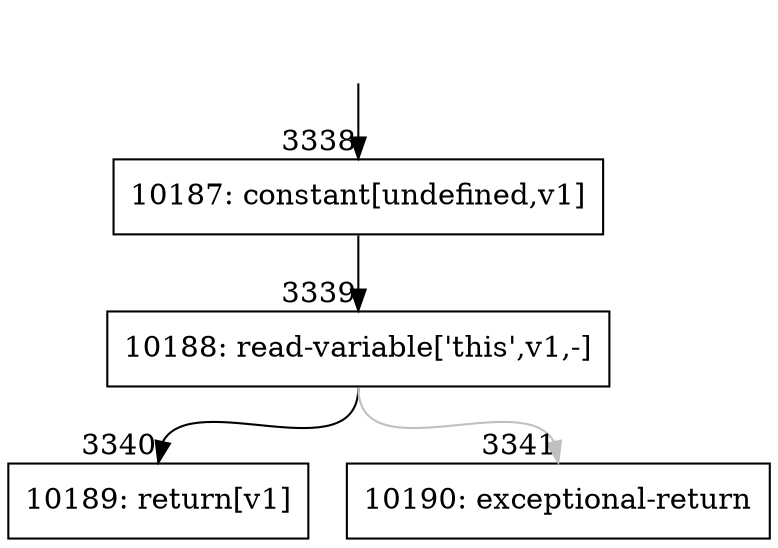 digraph {
rankdir="TD"
BB_entry218[shape=none,label=""];
BB_entry218 -> BB3338 [tailport=s, headport=n, headlabel="    3338"]
BB3338 [shape=record label="{10187: constant[undefined,v1]}" ] 
BB3338 -> BB3339 [tailport=s, headport=n, headlabel="      3339"]
BB3339 [shape=record label="{10188: read-variable['this',v1,-]}" ] 
BB3339 -> BB3340 [tailport=s, headport=n, headlabel="      3340"]
BB3339 -> BB3341 [tailport=s, headport=n, color=gray, headlabel="      3341"]
BB3340 [shape=record label="{10189: return[v1]}" ] 
BB3341 [shape=record label="{10190: exceptional-return}" ] 
//#$~ 4015
}
